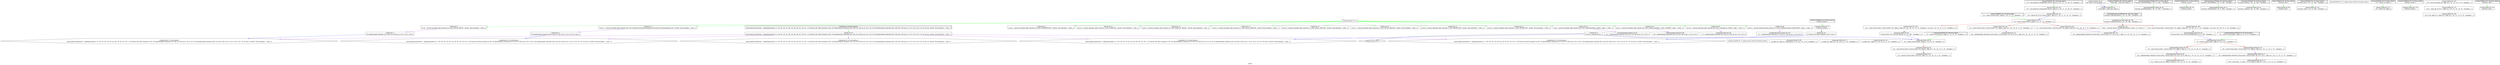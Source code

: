 digraph "SVFIR" {
	label="SVFIR";

	Node0x5555576ee670 [shape=record,shape=box,label="{ValVar ID: 0\n i8* null \{ constant data \}}"];
	Node0x5555576ee670 -> Node0x555557734110[color=black];
	Node0x5555576ee670 -> Node0x555557738bf0[color=blue];
	Node0x5555576ee670 -> Node0x55555775ec30[color=grey];
	Node0x5555576ee670 -> Node0x555557720de0[color=grey];
	Node0x5555576ee670 -> Node0x555557719af0[color=grey];
	Node0x5555576ee670 -> Node0x555557723ed0[color=grey];
	Node0x5555576ee670 -> Node0x5555577211a0[color=blue];
	Node0x555557734110 [shape=record,shape=diamond,label="{DummyValVar ID: 1}"];
	Node0x55555771ab70 [shape=record,shape=tab,label="{DummyObjVar ID: 3}"];
	Node0x55555771ab70 -> Node0x55555771ed60[color=green];
	Node0x55555771ab70 -> Node0x555557757610[color=green];
	Node0x55555771ab70 -> Node0x555557757750[color=green];
	Node0x55555771ab70 -> Node0x5555577574d0[color=green];
	Node0x55555771ab70 -> Node0x5555577620e0[color=green];
	Node0x55555771ab70 -> Node0x555557761fa0[color=green];
	Node0x55555771ab70 -> Node0x555557721ec0[color=green];
	Node0x55555771ab70 -> Node0x555557761960[color=green];
	Node0x55555771ab70 -> Node0x5555577630a0[color=green];
	Node0x55555771ab70 -> Node0x5555577631e0[color=green];
	Node0x55555771ab70 -> Node0x55555773e420[color=green];
	Node0x55555771ab70 -> Node0x555557720070[color=green];
	Node0x55555771ab70 -> Node0x5555577219c0[color=green];
	Node0x55555771ab70 -> Node0x55555771f620[color=green];
	Node0x55555771ed60 [shape=record,shape=box,label="{ValVar ID: 4\n @.str = private unnamed_addr constant [10 x i8] c\"ALLOC_RET\\00\", section \"llvm.metadata\" \{ Glob  \}}"];
	Node0x55555771ed60 -> Node0x55555773e6a0[color=purple];
	Node0x55555773e6a0 [shape=record,shape=box,label="{ValVar ID: 5\n i8* getelementptr inbounds ([10 x i8], [10 x i8]* @.str, i32 0, i32 0) \{ N/A \}}"];
	Node0x55555773e6a0 -> Node0x5555576ea4e0[color=blue];
	Node0x555557757610 [shape=record,shape=box,label="{ValVar ID: 7\n @.str.1 = private unnamed_addr constant [63 x i8] c\"/home/test/workspace/code/svf/SVF-master/svf-llvm/lib/extapi.c\\00\", section \"llvm.metadata\" \{ Glob  \}}"];
	Node0x555557757610 -> Node0x5555577202f0[color=purple];
	Node0x5555577202f0 [shape=record,shape=box,label="{ValVar ID: 8\n i8* getelementptr inbounds ([63 x i8], [63 x i8]* @.str.1, i32 0, i32 0) \{ N/A \}}"];
	Node0x5555577202f0 -> Node0x5555577377b0[color=blue];
	Node0x555557757750 [shape=record,shape=box,label="{ValVar ID: 9\n @.str.2 = private unnamed_addr constant [10 x i8] c\"OVERWRITE\\00\", section \"llvm.metadata\" \{ Glob  \}}"];
	Node0x5555577574d0 [shape=record,shape=box,label="{ValVar ID: 11\n @.str.3 = private unnamed_addr constant [7 x i8] c\"STATIC\\00\", section \"llvm.metadata\" \{ Glob  \}}"];
	Node0x5555577620e0 [shape=record,shape=box,label="{ValVar ID: 13\n @.str.4 = private unnamed_addr constant [12 x i8] c\"REALLOC_RET\\00\", section \"llvm.metadata\" \{ Glob  \}}"];
	Node0x555557761fa0 [shape=record,shape=box,label="{ValVar ID: 15\n @.str.5 = private unnamed_addr constant [11 x i8] c\"ALLOC_ARG0\\00\", section \"llvm.metadata\" \{ Glob  \}}"];
	Node0x555557721ec0 [shape=record,shape=box,label="{ValVar ID: 17\n @.str.6 = private unnamed_addr constant [11 x i8] c\"ALLOC_ARG1\\00\", section \"llvm.metadata\" \{ Glob  \}}"];
	Node0x555557761960 [shape=record,shape=box,label="{ValVar ID: 19\n @.str.7 = private unnamed_addr constant [11 x i8] c\"ALLOC_ARG2\\00\", section \"llvm.metadata\" \{ Glob  \}}"];
	Node0x5555577630a0 [shape=record,shape=box,label="{ValVar ID: 21\n @.str.8 = private unnamed_addr constant [7 x i8] c\"MEMCPY\\00\", section \"llvm.metadata\" \{ Glob  \}}"];
	Node0x5555577631e0 [shape=record,shape=box,label="{ValVar ID: 23\n @.str.9 = private unnamed_addr constant [7 x i8] c\"MEMSET\\00\", section \"llvm.metadata\" \{ Glob  \}}"];
	Node0x555557721420 [shape=record,shape=box,label="{ValVar ID: 25\n @llvm.global.annotations = appending global [1 x \{ i8*, i8*, i8*, i32, i8* \}] [\{ i8*, i8*, i8*, i32, i8* \} \{ i8* bitcast (i8* (i64)* @malloc to i8*), i8* getelementptr inbounds ([10 x i8], [10 x i8]* @.str, i32 0, i32 0), i8* getelementptr inbounds ([63 x i8], [63 x i8]* @.str.1, i32 0, i32 0), i32 710, i8* null \}], section \"llvm.metadata\" \{ Glob  \}}"];
	Node0x555557721420 -> Node0x5555576c9b10[color=purple];
	Node0x555557721420 -> Node0x5555576ea4e0[color=purple];
	Node0x555557721420 -> Node0x5555577377b0[color=purple];
	Node0x555557721420 -> Node0x5555577384d0[color=purple];
	Node0x555557721420 -> Node0x555557738bf0[color=purple];
	Node0x55555771f3a0 [shape=record,shape=box,label="{ValVar ID: 26\n i8* bitcast (i8* (i64)* @malloc to i8*) \{ N/A \}}"];
	Node0x55555771f3a0 -> Node0x5555576c9b10[color=blue];
	Node0x55555771ff30 [shape=record,shape=box,label="{[malloc] ValVar ID: 27\nFunction: malloc }"];
	Node0x55555771ff30 -> Node0x55555771f3a0[color=black];
	Node0x5555577278f0 [shape=record,shape=box3d,label="{FIObjVar ID: 29 (base object)\n @llvm.global.annotations = appending global [1 x \{ i8*, i8*, i8*, i32, i8* \}] [\{ i8*, i8*, i8*, i32, i8* \} \{ i8* bitcast (i8* (i64)* @malloc to i8*), i8* getelementptr inbounds ([10 x i8], [10 x i8]* @.str, i32 0, i32 0), i8* getelementptr inbounds ([63 x i8], [63 x i8]* @.str.1, i32 0, i32 0), i32 710, i8* null \}], section \"llvm.metadata\" \{ Glob  \}}"];
	Node0x5555577278f0 -> Node0x555557721420[color=green];
	Node0x55555771c6b0 [shape=record,shape=box3d,label="{[malloc] FIObjVar ID: 30 (base object)\nFunction: malloc }"];
	Node0x55555771c6b0 -> Node0x55555771ff30[color=green];
	Node0x55555775ec30 [shape=record,shape=box,label="{[malloc] RetPN ID: 31 unique return node for function malloc}"];
	Node0x555557735790 [shape=record,shape=box,label="{[malloc] ValVar ID: 32\n i64 %size \{ 0th arg malloc  \}}"];
	Node0x555557735790 -> Node0x55555771fb70[color=blue];
	Node0x55555771fb70 [shape=record,shape=box,label="{[malloc] ValVar ID: 33\n   %size.addr = alloca i64, align 8 }"];
	Node0x55555771c330 [shape=record,shape=box3d,label="{[malloc] FIObjVar ID: 34 (base object)\n   %size.addr = alloca i64, align 8 }"];
	Node0x55555771c330 -> Node0x55555771fb70[color=green];
	Node0x55555773e420 [shape=record,shape=box,label="{ValVar ID: 38\n @.str = private unnamed_addr constant [19 x i8] c\"printSomething...\\0A\\00\", align 1 \{ Glob  \}}"];
	Node0x55555773e420 -> Node0x555557734ed0[color=purple];
	Node0x555557720070 [shape=record,shape=box,label="{ValVar ID: 40\n @.str.1 = private unnamed_addr constant [30 x i8] c\"Doing something... Value: %d\\0A\\00\", align 1 \{ Glob  \}}"];
	Node0x555557720070 -> Node0x555557724290[color=purple];
	Node0x5555577219c0 [shape=record,shape=box,label="{ValVar ID: 42\n @.str.2 = private unnamed_addr constant [16 x i8] c\"Cleaning up...\\0A\\00\", align 1 \{ Glob  \}}"];
	Node0x5555577219c0 -> Node0x555557761520[color=purple];
	Node0x55555771f620 [shape=record,shape=box,label="{ValVar ID: 44\n @.str.3 = private unnamed_addr constant [27 x i8] c\"Callback function called!\\0A\\00\", align 1 \{ Glob  \}}"];
	Node0x55555771f620 -> Node0x555557761020[color=purple];
	Node0x55555771fdf0 [shape=record,shape=box,label="{[printSomething] ValVar ID: 46\nFunction: printSomething \{ \"ln\": 10, \"file\": \"./example.h\" \}}"];
	Node0x55555771c4f0 [shape=record,shape=box3d,label="{[printSomething] FIObjVar ID: 47 (base object)\nFunction: printSomething \{ \"ln\": 10, \"file\": \"./example.h\" \}}"];
	Node0x55555771c4f0 -> Node0x55555771fdf0[color=green];
	Node0x555557734ed0 [shape=record,shape=box,label="{[printSomething] ValVar ID: 49\n   %1 = getelementptr inbounds [19 x i8], [19 x i8]* @.str, i32 0, i32 0 }"];
	Node0x555557724150 [shape=record,shape=box,label="{[printf] ValVar ID: 51\nFunction: printf }"];
	Node0x55555771c170 [shape=record,shape=box3d,label="{[printf] FIObjVar ID: 52 (base object)\nFunction: printf }"];
	Node0x55555771c170 -> Node0x555557724150[color=green];
	Node0x55555771f4e0 [shape=record,shape=box,label="{[doSomething] ValVar ID: 57\nFunction: doSomething \{ \"ln\": 8, \"file\": \"example.c\" \}}"];
	Node0x55555772a540 [shape=record,shape=box3d,label="{[doSomething] FIObjVar ID: 58 (base object)\nFunction: doSomething \{ \"ln\": 8, \"file\": \"example.c\" \}}"];
	Node0x55555772a540 -> Node0x55555771f4e0[color=green];
	Node0x555557734d90 [shape=record,shape=box,label="{[doSomething] ValVar ID: 60\n %struct.Data* %0 \{ 0th arg doSomething \"ln\": 8, \"file\": \"example.c\" \}}"];
	Node0x555557734d90 -> Node0x555557719ff0[color=blue];
	Node0x555557719ff0 [shape=record,shape=box,label="{[doSomething] ValVar ID: 61\n   %2 = alloca %struct.Data*, align 8 \{ \"ln\": 8, \"fl\": \"example.c\" \}}"];
	Node0x555557719ff0 -> Node0x555557756e90[color=red];
	Node0x555557719ff0 -> Node0x5555577243d0[color=red];
	Node0x5555577273b0 [shape=record,shape=box3d,label="{[doSomething] FIObjVar ID: 62 (base object)\n   %2 = alloca %struct.Data*, align 8 \{ \"ln\": 8, \"fl\": \"example.c\" \}}"];
	Node0x5555577273b0 -> Node0x555557719ff0[color=green];
	Node0x555557756e90 [shape=record,shape=box,label="{[doSomething] ValVar ID: 65\n   %3 = load %struct.Data*, %struct.Data** %2, align 8, !dbg !21 \{ \"ln\": 10, \"cl\": 46, \"fl\": \"example.c\" \}}"];
	Node0x555557756e90 -> Node0x555557724650[color=purple];
	Node0x555557724650 [shape=record,shape=box,label="{[doSomething] ValVar ID: 66\n   %4 = getelementptr inbounds %struct.Data, %struct.Data* %3, i32 0, i32 0, !dbg !22 \{ \"ln\": 10, \"cl\": 52, \"fl\": \"example.c\" \}}"];
	Node0x555557724650 -> Node0x555557724510[color=red];
	Node0x555557724510 [shape=record,shape=box,label="{[doSomething] ValVar ID: 67\n   %5 = load i32, i32* %4, align 8, !dbg !22 \{ \"ln\": 10, \"cl\": 52, \"fl\": \"example.c\" \}}"];
	Node0x555557724290 [shape=record,shape=box,label="{[doSomething] ValVar ID: 68\n   %6 = getelementptr inbounds [30 x i8], [30 x i8]* @.str.1, i32 0, i32 0 }"];
	Node0x5555577243d0 [shape=record,shape=box,label="{[doSomething] ValVar ID: 70\n   %8 = load %struct.Data*, %struct.Data** %2, align 8, !dbg !24 \{ \"ln\": 11, \"cl\": 5, \"fl\": \"example.c\" \}}"];
	Node0x5555577243d0 -> Node0x555557719870[color=purple];
	Node0x555557719870 [shape=record,shape=box,label="{[doSomething] ValVar ID: 71\n   %9 = getelementptr inbounds %struct.Data, %struct.Data* %8, i32 0, i32 1, !dbg !25 \{ \"ln\": 11, \"cl\": 11, \"fl\": \"example.c\" \}}"];
	Node0x555557719870 -> Node0x55555771d780[color=red];
	Node0x55555771d780 [shape=record,shape=box,label="{[doSomething] ValVar ID: 72\n   %10 = load void (...)*, void (...)** %9, align 8, !dbg !25 \{ \"ln\": 11, \"cl\": 11, \"fl\": \"example.c\" \}}"];
	Node0x5555577212e0 [shape=record,shape=box,label="{[cleanup] ValVar ID: 81\nFunction: cleanup \{ \"ln\": 14, \"file\": \"example.c\" \}}"];
	Node0x555557727730 [shape=record,shape=box3d,label="{[cleanup] FIObjVar ID: 82 (base object)\nFunction: cleanup \{ \"ln\": 14, \"file\": \"example.c\" \}}"];
	Node0x555557727730 -> Node0x5555577212e0[color=green];
	Node0x555557735010 [shape=record,shape=box,label="{[cleanup] ValVar ID: 84\n %struct.Data* %0 \{ 0th arg cleanup \"ln\": 14, \"file\": \"example.c\" \}}"];
	Node0x555557735010 -> Node0x5555577211a0[color=blue];
	Node0x5555577211a0 [shape=record,shape=box,label="{[cleanup] ValVar ID: 85\n   %2 = alloca %struct.Data*, align 8 \{ \"ln\": 14, \"fl\": \"example.c\" \}}"];
	Node0x5555577211a0 -> Node0x55555771a130[color=red];
	Node0x555557727570 [shape=record,shape=box3d,label="{[cleanup] FIObjVar ID: 86 (base object)\n   %2 = alloca %struct.Data*, align 8 \{ \"ln\": 14, \"fl\": \"example.c\" \}}"];
	Node0x555557727570 -> Node0x5555577211a0[color=green];
	Node0x555557720de0 [shape=record,shape=box,label="{[cleanup] ValVar ID: 89\n   br label %3, !dbg !21, !llvm.loop !22 \{ \"ln\": 16, \"cl\": 5, \"fl\": \"example.c\" \}}"];
	Node0x55555771a130 [shape=record,shape=box,label="{[cleanup] ValVar ID: 91\n   %4 = load %struct.Data*, %struct.Data** %2, align 8, !dbg !23 \{ \"ln\": 16, \"cl\": 5, \"fl\": \"example.c\" \}}"];
	Node0x55555771a130 -> Node0x55555771a270[color=black];
	Node0x55555771a270 [shape=record,shape=box,label="{[cleanup] ValVar ID: 92\n   %5 = bitcast %struct.Data* %4 to i8*, !dbg !23 \{ \"ln\": 16, \"cl\": 5, \"fl\": \"example.c\" \}}"];
	Node0x55555771ddc0 [shape=record,shape=box,label="{[free] ValVar ID: 94\nFunction: free }"];
	Node0x555557726e70 [shape=record,shape=box3d,label="{[free] FIObjVar ID: 95 (base object)\nFunction: free }"];
	Node0x555557726e70 -> Node0x55555771ddc0[color=green];
	Node0x555557719af0 [shape=record,shape=box,label="{[cleanup] ValVar ID: 97\n   br label %6, !dbg !23 \{ \"ln\": 16, \"cl\": 5, \"fl\": \"example.c\" \}}"];
	Node0x555557761520 [shape=record,shape=box,label="{[cleanup] ValVar ID: 99\n   %7 = getelementptr inbounds [16 x i8], [16 x i8]* @.str.2, i32 0, i32 0 }"];
	Node0x5555577612a0 [shape=record,shape=box,label="{[callbackFunction] ValVar ID: 104\nFunction: callbackFunction \{ \"ln\": 20, \"file\": \"example.c\" \}}"];
	Node0x5555577612a0 -> Node0x55555773e060[color=black];
	Node0x555557727030 [shape=record,shape=box3d,label="{[callbackFunction] FIObjVar ID: 105 (base object)\nFunction: callbackFunction \{ \"ln\": 20, \"file\": \"example.c\" \}}"];
	Node0x555557727030 -> Node0x5555577612a0[color=green];
	Node0x555557761020 [shape=record,shape=box,label="{[callbackFunction] ValVar ID: 107\n   %1 = getelementptr inbounds [27 x i8], [27 x i8]* @.str.3, i32 0, i32 0 }"];
	Node0x555557721d80 [shape=record,shape=box,label="{[main] ValVar ID: 110\nFunction: main \{ \"ln\": 25, \"file\": \"example.c\" \}}"];
	Node0x55555772a9f0 [shape=record,shape=box3d,label="{[main] FIObjVar ID: 111 (base object)\nFunction: main \{ \"ln\": 25, \"file\": \"example.c\" \}}"];
	Node0x55555772a9f0 -> Node0x555557721d80[color=green];
	Node0x55555771c940 [shape=record,shape=box,label="{[main] RetPN ID: 112 unique return node for function main}"];
	Node0x555557721b00 [shape=record,shape=box,label="{[main] ValVar ID: 113\n   %1 = alloca i32, align 4 }"];
	Node0x55555772a6d0 [shape=record,shape=box3d,label="{[main] FIObjVar ID: 114 (base object)\n   %1 = alloca i32, align 4 }"];
	Node0x55555772a6d0 -> Node0x555557721b00[color=green];
	Node0x555557721c40 [shape=record,shape=box,label="{[main] ValVar ID: 115\n   %2 = alloca %struct.Data*, align 8 \{ \"ln\": 27, \"fl\": \"example.c\" \}}"];
	Node0x555557721c40 -> Node0x555557762a60[color=red];
	Node0x555557721c40 -> Node0x55555771ec20[color=red];
	Node0x555557721c40 -> Node0x555557761d20[color=red];
	Node0x555557721c40 -> Node0x555557721560[color=red];
	Node0x55555772a860 [shape=record,shape=box3d,label="{[main] FIObjVar ID: 116 (base object)\n   %2 = alloca %struct.Data*, align 8 \{ \"ln\": 27, \"fl\": \"example.c\" \}}"];
	Node0x55555772a860 -> Node0x555557721c40[color=green];
	Node0x555557762ce0 [shape=record,shape=box,label="{[main] ValVar ID: 119\n   %3 = call noalias i8* @malloc(i64 16) #4, !dbg !21 \{ \"ln\": 27, \"cl\": 40, \"fl\": \"example.c\" \}}"];
	Node0x555557762ce0 -> Node0x555557762e20[color=black];
	Node0x555557726cb0 [shape=record,shape=box3d,label="{[main] FIObjVar ID: 120 (base object)\n   %3 = call noalias i8* @malloc(i64 16) #4, !dbg !21 \{ \"ln\": 27, \"cl\": 40, \"fl\": \"example.c\" \}}"];
	Node0x555557726cb0 -> Node0x555557762ce0[color=green];
	Node0x555557761aa0 [shape=record,shape=box,label="{[malloc] ValVar ID: 122\nFunction: malloc }"];
	Node0x55555772ab80 [shape=record,shape=box3d,label="{[malloc] FIObjVar ID: 123 (base object)\nFunction: malloc }"];
	Node0x55555772ab80 -> Node0x555557761aa0[color=green];
	Node0x555557762e20 [shape=record,shape=box,label="{[main] ValVar ID: 124\n   %4 = bitcast i8* %3 to %struct.Data*, !dbg !22 \{ \"ln\": 27, \"cl\": 25, \"fl\": \"example.c\" \}}"];
	Node0x555557762e20 -> Node0x555557721c40[color=blue];
	Node0x555557762a60 [shape=record,shape=box,label="{[main] ValVar ID: 126\n   %5 = load %struct.Data*, %struct.Data** %2, align 8, !dbg !23 \{ \"ln\": 28, \"cl\": 5, \"fl\": \"example.c\" \}}"];
	Node0x555557762a60 -> Node0x55555771eea0[color=purple];
	Node0x55555771eea0 [shape=record,shape=box,label="{[main] ValVar ID: 127\n   %6 = getelementptr inbounds %struct.Data, %struct.Data* %5, i32 0, i32 0, !dbg !24 \{ \"ln\": 28, \"cl\": 11, \"fl\": \"example.c\" \}}"];
	Node0x55555771ec20 [shape=record,shape=box,label="{[main] ValVar ID: 130\n   %7 = load %struct.Data*, %struct.Data** %2, align 8, !dbg !26 \{ \"ln\": 29, \"cl\": 5, \"fl\": \"example.c\" \}}"];
	Node0x55555771ec20 -> Node0x55555771e9a0[color=purple];
	Node0x55555771e9a0 [shape=record,shape=box,label="{[main] ValVar ID: 131\n   %8 = getelementptr inbounds %struct.Data, %struct.Data* %7, i32 0, i32 1, !dbg !27 \{ \"ln\": 29, \"cl\": 11, \"fl\": \"example.c\" \}}"];
	Node0x55555773e060 [shape=record,shape=box,label="{ValVar ID: 133\n void (...)* bitcast (void ()* @callbackFunction to void (...)*) \{ N/A \}}"];
	Node0x55555773e060 -> Node0x55555771e9a0[color=blue];
	Node0x55555771e860 [shape=record,shape=box,label="{[main] ValVar ID: 134\n   %9 = call i32 @rand() #4, !dbg !29 \{ \"ln\": 31, \"cl\": 9, \"fl\": \"example.c\" \}}"];
	Node0x55555771e860 -> Node0x555557757250[color=grey];
	Node0x555557762ba0 [shape=record,shape=box,label="{[rand] ValVar ID: 135\nFunction: rand }"];
	Node0x55555772ad10 [shape=record,shape=box3d,label="{[rand] FIObjVar ID: 136 (base object)\nFunction: rand }"];
	Node0x55555772ad10 -> Node0x555557762ba0[color=green];
	Node0x555557757250 [shape=record,shape=box,label="{[main] ValVar ID: 137\n   %10 = icmp sgt i32 %9, 5, !dbg !31 \{ \"ln\": 31, \"cl\": 16, \"fl\": \"example.c\" \}}"];
	Node0x555557757250 -> Node0x555557757390[color=grey];
	Node0x555557757390 [shape=record,shape=box,label="{[main] ValVar ID: 139\n   br i1 %10, label %11, label %13, !dbg !32 \{ \"ln\": 31, \"cl\": 9, \"fl\": \"example.c\" \}}"];
	Node0x555557761d20 [shape=record,shape=box,label="{[main] ValVar ID: 140\n   %12 = load %struct.Data*, %struct.Data** %2, align 8, !dbg !33 \{ \"ln\": 33, \"cl\": 17, \"fl\": \"example.c\" \}|{<s0>\{ \"ln\": 33, \"cl\": 9, \"fl\": \"example.c\" \}}}"];
	Node0x555557761d20:s0 -> Node0x555557735010[color=black,style=dashed];
	Node0x555557723ed0 [shape=record,shape=box,label="{[main] ValVar ID: 143\n   br label %13, !dbg !37 \{ \"ln\": 35, \"cl\": 5, \"fl\": \"example.c\" \}}"];
	Node0x555557721560 [shape=record,shape=box,label="{[main] ValVar ID: 146\n   %14 = load %struct.Data*, %struct.Data** %2, align 8, !dbg !39 \{ \"ln\": 38, \"cl\": 17, \"fl\": \"example.c\" \}|{<s0>\{ \"ln\": 38, \"cl\": 5, \"fl\": \"example.c\" \}}}"];
	Node0x555557721560:s0 -> Node0x555557734d90[color=black,style=dashed];
	Node0x5555576c9b10 [shape=record,shape=hexagon,label="{GepValVar ID: 152 with offset_0\n @llvm.global.annotations = appending global [1 x \{ i8*, i8*, i8*, i32, i8* \}] [\{ i8*, i8*, i8*, i32, i8* \} \{ i8* bitcast (i8* (i64)* @malloc to i8*), i8* getelementptr inbounds ([10 x i8], [10 x i8]* @.str, i32 0, i32 0), i8* getelementptr inbounds ([63 x i8], [63 x i8]* @.str.1, i32 0, i32 0), i32 710, i8* null \}], section \"llvm.metadata\" \{ Glob  \}}"];
	Node0x5555576ea4e0 [shape=record,shape=hexagon,label="{GepValVar ID: 153 with offset_1\n @llvm.global.annotations = appending global [1 x \{ i8*, i8*, i8*, i32, i8* \}] [\{ i8*, i8*, i8*, i32, i8* \} \{ i8* bitcast (i8* (i64)* @malloc to i8*), i8* getelementptr inbounds ([10 x i8], [10 x i8]* @.str, i32 0, i32 0), i8* getelementptr inbounds ([63 x i8], [63 x i8]* @.str.1, i32 0, i32 0), i32 710, i8* null \}], section \"llvm.metadata\" \{ Glob  \}}"];
	Node0x5555577377b0 [shape=record,shape=hexagon,label="{GepValVar ID: 154 with offset_2\n @llvm.global.annotations = appending global [1 x \{ i8*, i8*, i8*, i32, i8* \}] [\{ i8*, i8*, i8*, i32, i8* \} \{ i8* bitcast (i8* (i64)* @malloc to i8*), i8* getelementptr inbounds ([10 x i8], [10 x i8]* @.str, i32 0, i32 0), i8* getelementptr inbounds ([63 x i8], [63 x i8]* @.str.1, i32 0, i32 0), i32 710, i8* null \}], section \"llvm.metadata\" \{ Glob  \}}"];
	Node0x5555577384d0 [shape=record,shape=hexagon,label="{GepValVar ID: 155 with offset_3\n @llvm.global.annotations = appending global [1 x \{ i8*, i8*, i8*, i32, i8* \}] [\{ i8*, i8*, i8*, i32, i8* \} \{ i8* bitcast (i8* (i64)* @malloc to i8*), i8* getelementptr inbounds ([10 x i8], [10 x i8]* @.str, i32 0, i32 0), i8* getelementptr inbounds ([63 x i8], [63 x i8]* @.str.1, i32 0, i32 0), i32 710, i8* null \}], section \"llvm.metadata\" \{ Glob  \}}"];
	Node0x555557738bf0 [shape=record,shape=hexagon,label="{GepValVar ID: 156 with offset_4\n @llvm.global.annotations = appending global [1 x \{ i8*, i8*, i8*, i32, i8* \}] [\{ i8*, i8*, i8*, i32, i8* \} \{ i8* bitcast (i8* (i64)* @malloc to i8*), i8* getelementptr inbounds ([10 x i8], [10 x i8]* @.str, i32 0, i32 0), i8* getelementptr inbounds ([63 x i8], [63 x i8]* @.str.1, i32 0, i32 0), i32 710, i8* null \}], section \"llvm.metadata\" \{ Glob  \}}"];
}
